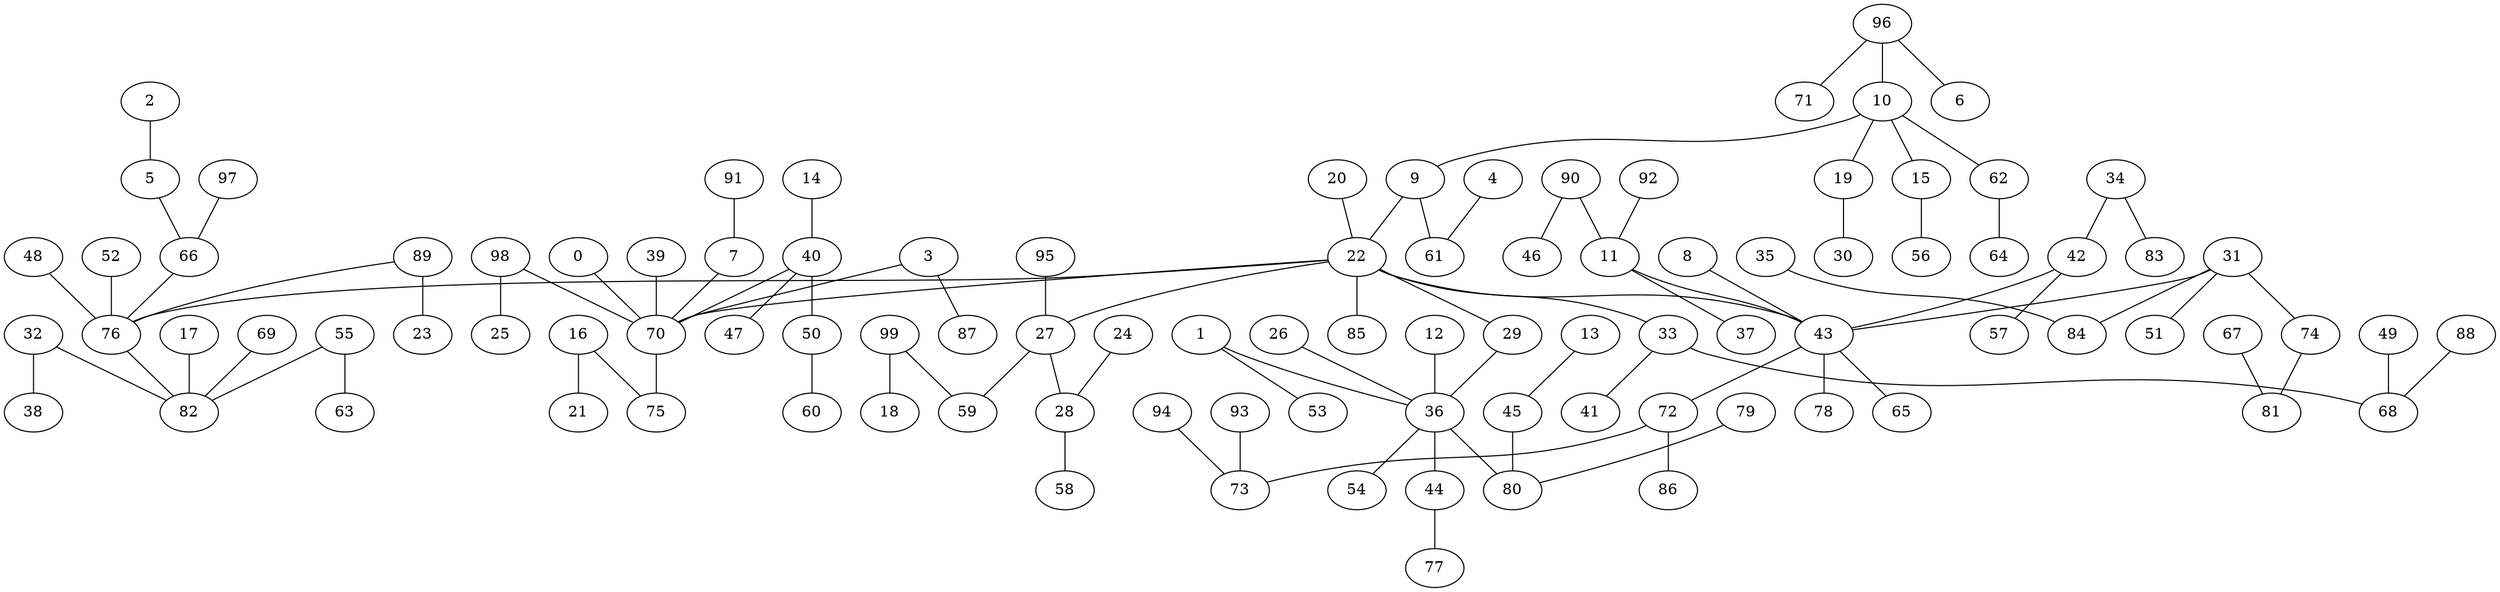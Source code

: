 graph G{
88--68;
89--76;
89--23;
90--11;
90--46;
91--7;
92--11;
93--73;
94--73;
95--27;
96--10;
96--6;
96--71;
97--66;
10--9;
10--15;
10--62;
10--19;
98--70;
98--25;
11--43;
11--37;
99--59;
99--18;
12--36;
13--45;
14--40;
15--56;
16--75;
16--21;
17--82;
19--30;
0--70;
1--36;
1--53;
2--5;
3--70;
3--87;
4--61;
5--66;
7--70;
8--43;
9--22;
9--61;
20--22;
22--29;
22--85;
22--76;
22--43;
22--70;
22--27;
22--33;
24--28;
26--36;
27--28;
27--59;
28--58;
29--36;
31--43;
31--84;
31--51;
31--74;
32--82;
32--38;
33--41;
33--68;
34--42;
34--83;
35--84;
36--80;
36--54;
36--44;
39--70;
40--70;
40--47;
40--50;
42--43;
42--57;
43--78;
43--65;
43--72;
44--77;
45--80;
48--76;
49--68;
50--60;
52--76;
55--82;
55--63;
62--64;
66--76;
67--81;
69--82;
70--75;
72--86;
72--73;
74--81;
76--82;
79--80;
}